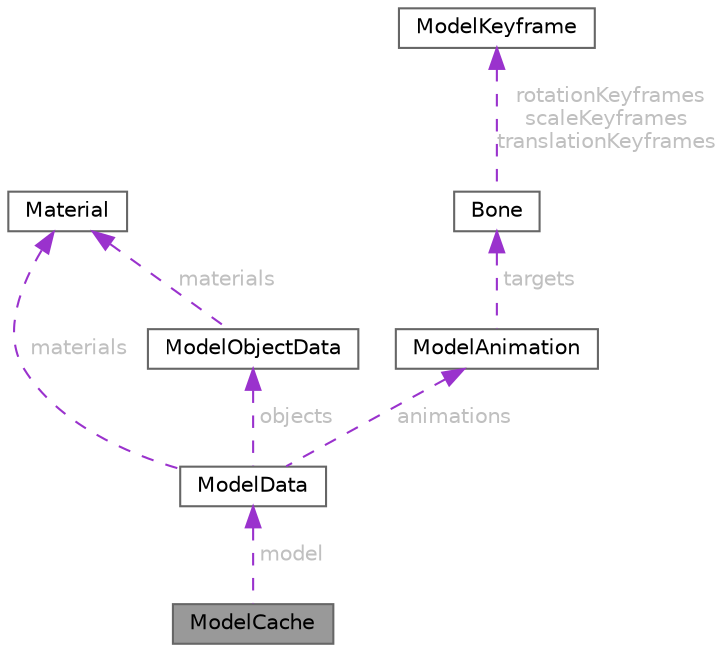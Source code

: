 digraph "ModelCache"
{
 // LATEX_PDF_SIZE
  bgcolor="transparent";
  edge [fontname=Helvetica,fontsize=10,labelfontname=Helvetica,labelfontsize=10];
  node [fontname=Helvetica,fontsize=10,shape=box,height=0.2,width=0.4];
  Node1 [id="Node000001",label="ModelCache",height=0.2,width=0.4,color="gray40", fillcolor="grey60", style="filled", fontcolor="black",tooltip="Structure to cache models."];
  Node2 -> Node1 [id="edge1_Node000001_Node000002",dir="back",color="darkorchid3",style="dashed",tooltip=" ",label=" model",fontcolor="grey" ];
  Node2 [id="Node000002",label="ModelData",height=0.2,width=0.4,color="gray40", fillcolor="white", style="filled",URL="$structModelData.html",tooltip="Structure representing the data of a 3D model."];
  Node3 -> Node2 [id="edge2_Node000002_Node000003",dir="back",color="darkorchid3",style="dashed",tooltip=" ",label=" materials",fontcolor="grey" ];
  Node3 [id="Node000003",label="Material",height=0.2,width=0.4,color="gray40", fillcolor="white", style="filled",URL="$structMaterial.html",tooltip="Structure representing a material with various properties."];
  Node4 -> Node2 [id="edge3_Node000002_Node000004",dir="back",color="darkorchid3",style="dashed",tooltip=" ",label=" objects",fontcolor="grey" ];
  Node4 [id="Node000004",label="ModelObjectData",height=0.2,width=0.4,color="gray40", fillcolor="white", style="filled",URL="$structModelObjectData.html",tooltip="Structure representing the data of a 3D model object."];
  Node3 -> Node4 [id="edge4_Node000004_Node000003",dir="back",color="darkorchid3",style="dashed",tooltip=" ",label=" materials",fontcolor="grey" ];
  Node5 -> Node2 [id="edge5_Node000002_Node000005",dir="back",color="darkorchid3",style="dashed",tooltip=" ",label=" animations",fontcolor="grey" ];
  Node5 [id="Node000005",label="ModelAnimation",height=0.2,width=0.4,color="gray40", fillcolor="white", style="filled",URL="$structModelAnimation.html",tooltip="Structure representing the data of a 3D model animation."];
  Node6 -> Node5 [id="edge6_Node000005_Node000006",dir="back",color="darkorchid3",style="dashed",tooltip=" ",label=" targets",fontcolor="grey" ];
  Node6 [id="Node000006",label="Bone",height=0.2,width=0.4,color="gray40", fillcolor="white", style="filled",URL="$structBone.html",tooltip="Structure representing a bone in a 3D model."];
  Node7 -> Node6 [id="edge7_Node000006_Node000007",dir="back",color="darkorchid3",style="dashed",tooltip=" ",label=" rotationKeyframes\nscaleKeyframes\ntranslationKeyframes",fontcolor="grey" ];
  Node7 [id="Node000007",label="ModelKeyframe",height=0.2,width=0.4,color="gray40", fillcolor="white", style="filled",URL="$structModelKeyframe.html",tooltip="Structure representing the data of a 3D model keyframe."];
}
